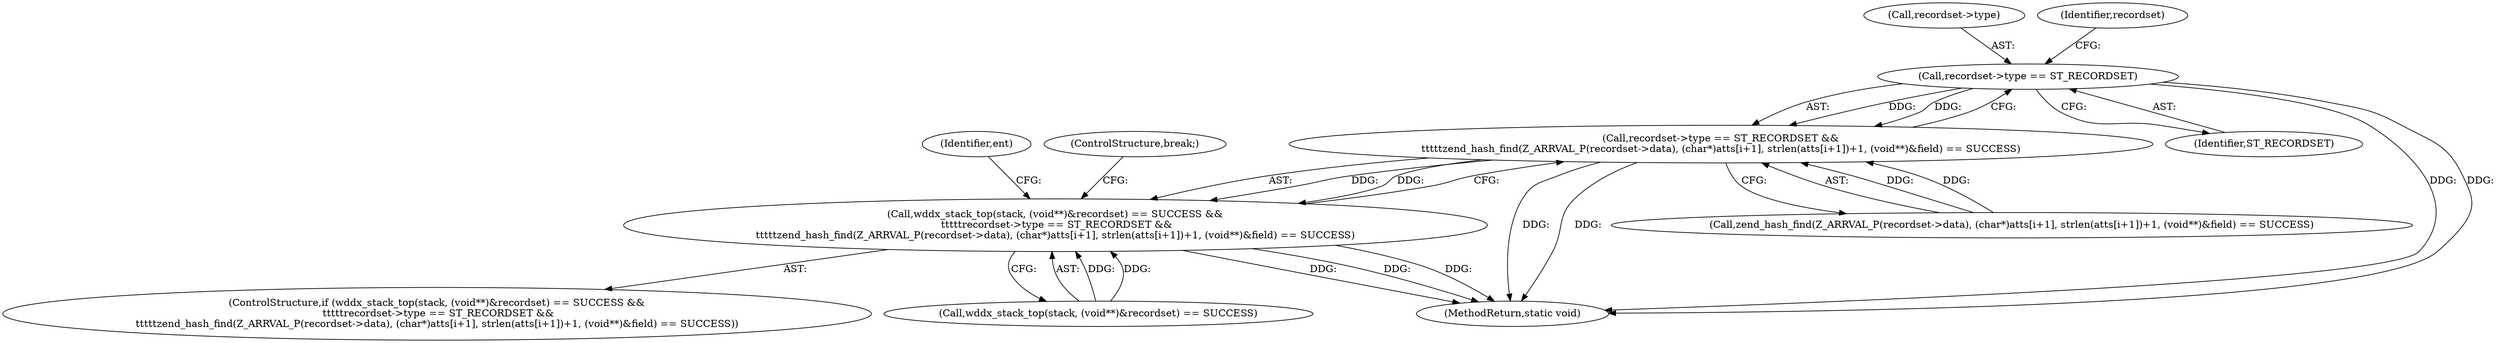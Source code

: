 digraph "0_php-src_c4cca4c20e75359c9a13a1f9a36cb7b4e9601d29?w=1@pointer" {
"1000811" [label="(Call,recordset->type == ST_RECORDSET)"];
"1000810" [label="(Call,recordset->type == ST_RECORDSET &&\n\t\t\t\t\tzend_hash_find(Z_ARRVAL_P(recordset->data), (char*)atts[i+1], strlen(atts[i+1])+1, (void**)&field) == SUCCESS)"];
"1000801" [label="(Call,wddx_stack_top(stack, (void**)&recordset) == SUCCESS &&\n \t\t\t\t\trecordset->type == ST_RECORDSET &&\n\t\t\t\t\tzend_hash_find(Z_ARRVAL_P(recordset->data), (char*)atts[i+1], strlen(atts[i+1])+1, (void**)&field) == SUCCESS)"];
"1000802" [label="(Call,wddx_stack_top(stack, (void**)&recordset) == SUCCESS)"];
"1000815" [label="(Identifier,ST_RECORDSET)"];
"1000812" [label="(Call,recordset->type)"];
"1000820" [label="(Identifier,recordset)"];
"1000811" [label="(Call,recordset->type == ST_RECORDSET)"];
"1000800" [label="(ControlStructure,if (wddx_stack_top(stack, (void**)&recordset) == SUCCESS &&\n \t\t\t\t\trecordset->type == ST_RECORDSET &&\n\t\t\t\t\tzend_hash_find(Z_ARRVAL_P(recordset->data), (char*)atts[i+1], strlen(atts[i+1])+1, (void**)&field) == SUCCESS))"];
"1000845" [label="(Identifier,ent)"];
"1000849" [label="(ControlStructure,break;)"];
"1000810" [label="(Call,recordset->type == ST_RECORDSET &&\n\t\t\t\t\tzend_hash_find(Z_ARRVAL_P(recordset->data), (char*)atts[i+1], strlen(atts[i+1])+1, (void**)&field) == SUCCESS)"];
"1000893" [label="(MethodReturn,static void)"];
"1000816" [label="(Call,zend_hash_find(Z_ARRVAL_P(recordset->data), (char*)atts[i+1], strlen(atts[i+1])+1, (void**)&field) == SUCCESS)"];
"1000801" [label="(Call,wddx_stack_top(stack, (void**)&recordset) == SUCCESS &&\n \t\t\t\t\trecordset->type == ST_RECORDSET &&\n\t\t\t\t\tzend_hash_find(Z_ARRVAL_P(recordset->data), (char*)atts[i+1], strlen(atts[i+1])+1, (void**)&field) == SUCCESS)"];
"1000811" -> "1000810"  [label="AST: "];
"1000811" -> "1000815"  [label="CFG: "];
"1000812" -> "1000811"  [label="AST: "];
"1000815" -> "1000811"  [label="AST: "];
"1000820" -> "1000811"  [label="CFG: "];
"1000810" -> "1000811"  [label="CFG: "];
"1000811" -> "1000893"  [label="DDG: "];
"1000811" -> "1000893"  [label="DDG: "];
"1000811" -> "1000810"  [label="DDG: "];
"1000811" -> "1000810"  [label="DDG: "];
"1000810" -> "1000801"  [label="AST: "];
"1000810" -> "1000816"  [label="CFG: "];
"1000816" -> "1000810"  [label="AST: "];
"1000801" -> "1000810"  [label="CFG: "];
"1000810" -> "1000893"  [label="DDG: "];
"1000810" -> "1000893"  [label="DDG: "];
"1000810" -> "1000801"  [label="DDG: "];
"1000810" -> "1000801"  [label="DDG: "];
"1000816" -> "1000810"  [label="DDG: "];
"1000816" -> "1000810"  [label="DDG: "];
"1000801" -> "1000800"  [label="AST: "];
"1000801" -> "1000802"  [label="CFG: "];
"1000802" -> "1000801"  [label="AST: "];
"1000845" -> "1000801"  [label="CFG: "];
"1000849" -> "1000801"  [label="CFG: "];
"1000801" -> "1000893"  [label="DDG: "];
"1000801" -> "1000893"  [label="DDG: "];
"1000801" -> "1000893"  [label="DDG: "];
"1000802" -> "1000801"  [label="DDG: "];
"1000802" -> "1000801"  [label="DDG: "];
}
